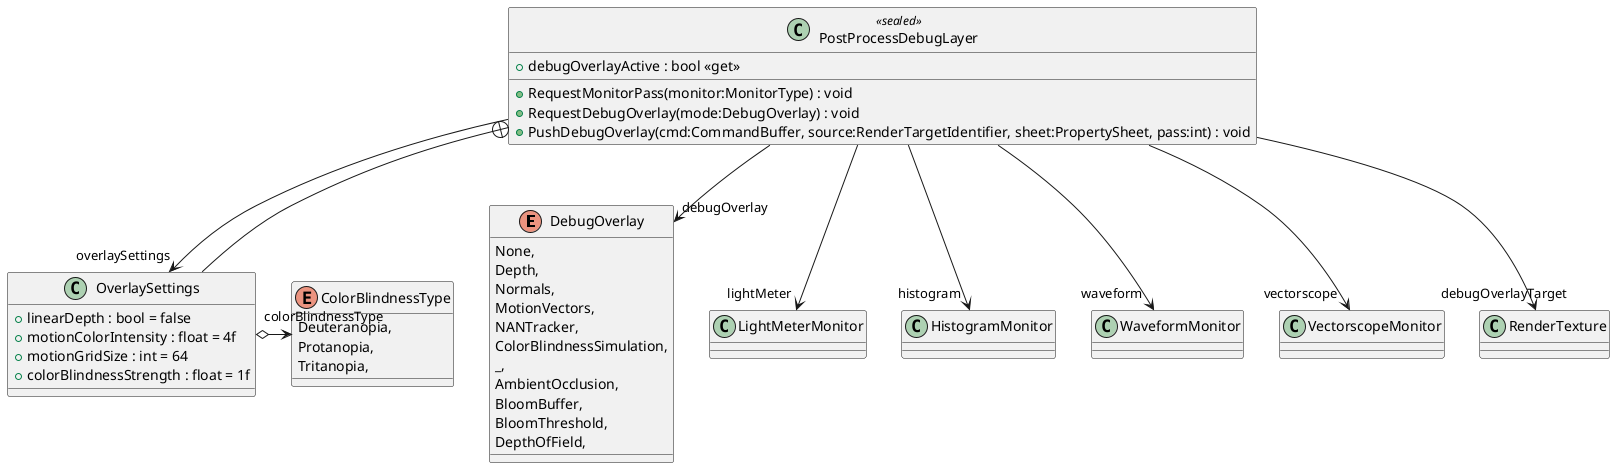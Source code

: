 @startuml
enum DebugOverlay {
    None,
    Depth,
    Normals,
    MotionVectors,
    NANTracker,
    ColorBlindnessSimulation,
    _,
    AmbientOcclusion,
    BloomBuffer,
    BloomThreshold,
    DepthOfField,
}
enum ColorBlindnessType {
    Deuteranopia,
    Protanopia,
    Tritanopia,
}
class PostProcessDebugLayer <<sealed>> {
    + debugOverlayActive : bool <<get>>
    + RequestMonitorPass(monitor:MonitorType) : void
    + RequestDebugOverlay(mode:DebugOverlay) : void
    + PushDebugOverlay(cmd:CommandBuffer, source:RenderTargetIdentifier, sheet:PropertySheet, pass:int) : void
}
class OverlaySettings {
    + linearDepth : bool = false
    + motionColorIntensity : float = 4f
    + motionGridSize : int = 64
    + colorBlindnessStrength : float = 1f
}
PostProcessDebugLayer --> "lightMeter" LightMeterMonitor
PostProcessDebugLayer --> "histogram" HistogramMonitor
PostProcessDebugLayer --> "waveform" WaveformMonitor
PostProcessDebugLayer --> "vectorscope" VectorscopeMonitor
PostProcessDebugLayer --> "debugOverlayTarget" RenderTexture
PostProcessDebugLayer --> "debugOverlay" DebugOverlay
PostProcessDebugLayer --> "overlaySettings" OverlaySettings
PostProcessDebugLayer +-- OverlaySettings
OverlaySettings o-> "colorBlindnessType" ColorBlindnessType
@enduml
